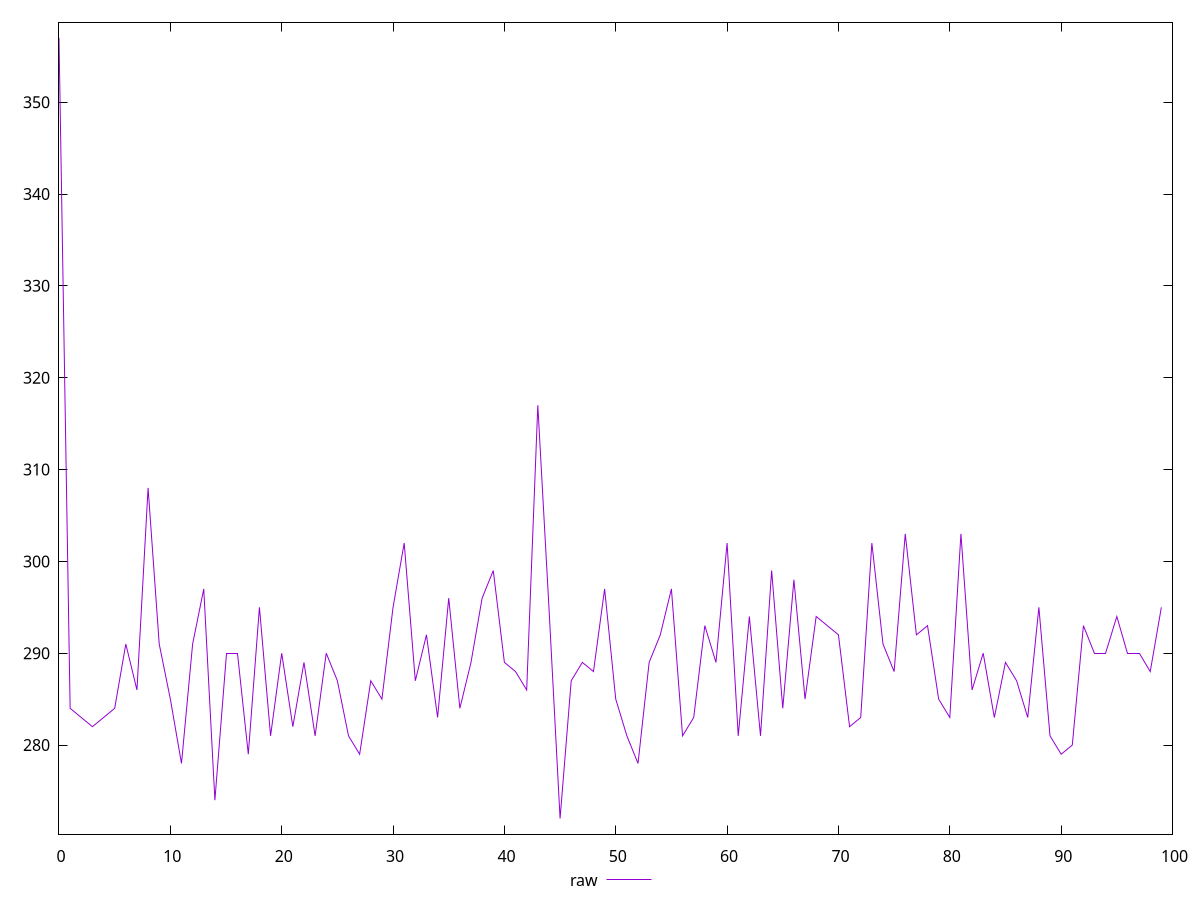 reset
set terminal svg size 640, 490
set output "reprap/max-potential-fid/samples/pages/raw/values.svg"

$raw <<EOF
0 357
1 284
2 283
3 282
4 283
5 284
6 291
7 286
8 307.9999999999982
9 291.0000000000018
10 285
11 278
12 291
13 297
14 274
15 290
16 290
17 279
18 295
19 280.9999999999982
20 290
21 282
22 289
23 280.9999999999982
24 290
25 287.0000000000018
26 281
27 279.0000000000018
28 286.9999999999982
29 285
30 295.0000000000018
31 302
32 286.9999999999982
33 292
34 283
35 296
36 284
37 289.0000000000018
38 296.0000000000018
39 299
40 288.9999999999982
41 288
42 286
43 317
44 295
45 271.9999999999982
46 287
47 289
48 288
49 297
50 284.9999999999982
51 281.0000000000018
52 277.9999999999982
53 289
54 292
55 297
56 281
57 283
58 293
59 289
60 302
61 281
62 294
63 281
64 299.0000000000018
65 284
66 298
67 284.9999999999982
68 294.0000000000018
69 293
70 292
71 282
72 283
73 302
74 290.9999999999982
75 287.9999999999982
76 303
77 292
78 293
79 285
80 283.0000000000018
81 303
82 286
83 290
84 282.9999999999982
85 289
86 287
87 283
88 294.9999999999982
89 280.9999999999982
90 279
91 280
92 293
93 289.9999999999982
94 290
95 294
96 289.9999999999982
97 290
98 288
99 295
EOF

set key outside below
set yrange [270.29999999999814:358.70000000000005]

plot \
  $raw title "raw" with line, \


reset